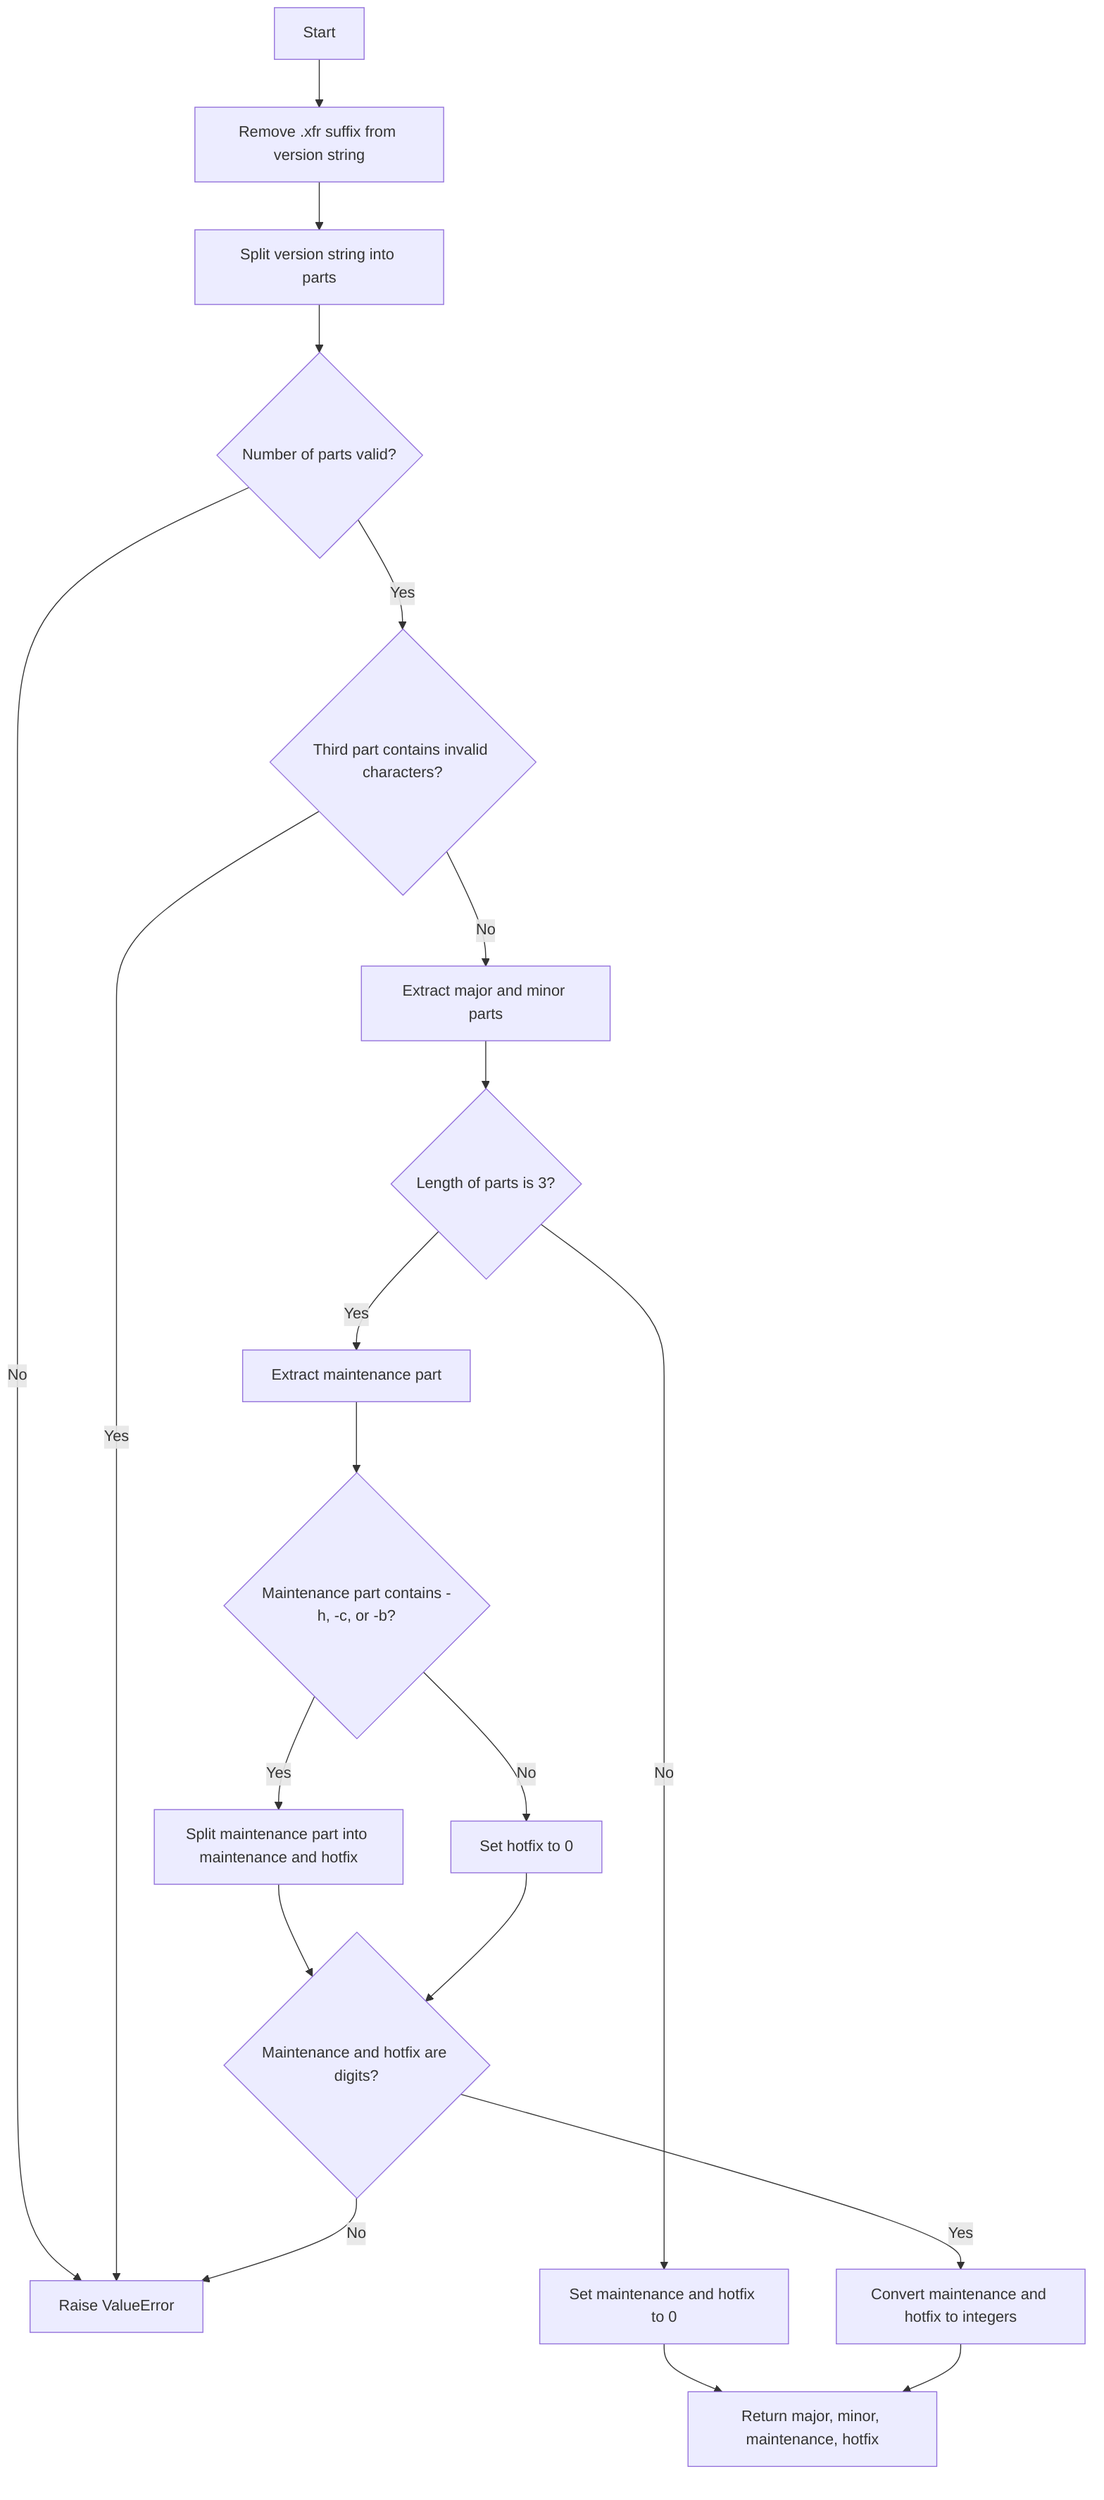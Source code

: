 graph TB
    PV1[Start] --> PV2[Remove .xfr suffix from version string]
    PV2 --> PV3[Split version string into parts]
    PV3 --> PV4{Number of parts valid?}
    PV4 -->|No| PV5[Raise ValueError]
    PV4 -->|Yes| PV6{Third part contains invalid characters?}
    PV6 -->|Yes| PV5[Raise ValueError]
    PV6 -->|No| PV7[Extract major and minor parts]
    PV7 --> PV8{Length of parts is 3?}
    PV8 -->|No| PV9[Set maintenance and hotfix to 0]
    PV8 -->|Yes| PV10[Extract maintenance part]
    PV10 --> PV11{Maintenance part contains -h, -c, or -b?}
    PV11 -->|Yes| PV12[Split maintenance part into maintenance and hotfix]
    PV11 -->|No| PV13[Set hotfix to 0]
    PV12 --> PV14{Maintenance and hotfix are digits?}
    PV13 --> PV14{Maintenance and hotfix are digits?}
    PV14 -->|No| PV5[Raise ValueError]
    PV14 -->|Yes| PV15[Convert maintenance and hotfix to integers]
    PV9 --> PV16[Return major, minor, maintenance, hotfix]
    PV15 --> PV16[Return major, minor, maintenance, hotfix]